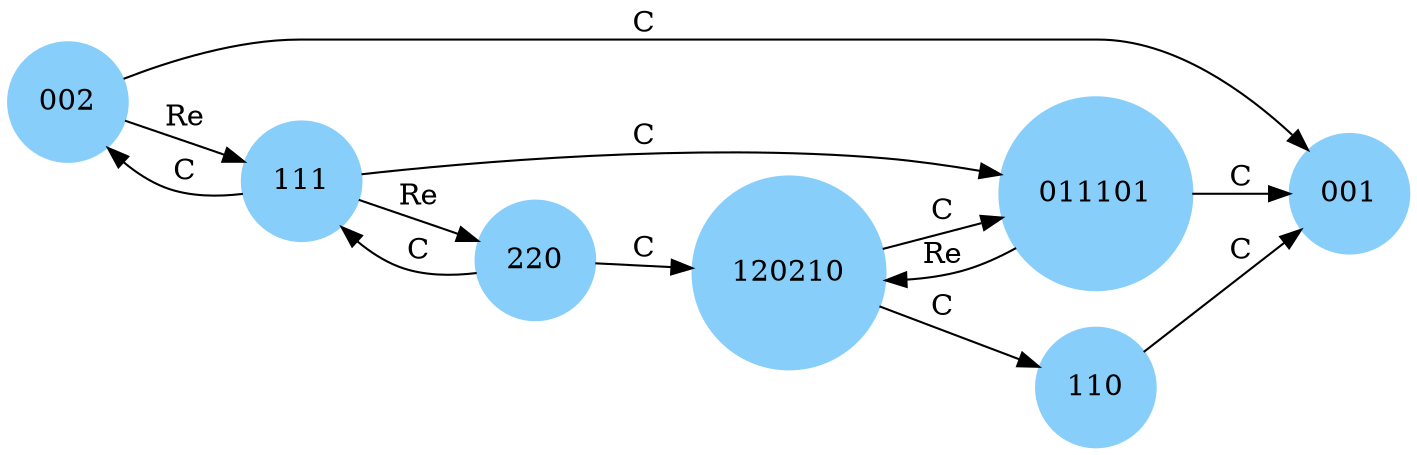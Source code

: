 digraph markov_chain {
	rankdir = LR
	node [shape = circle, style = filled, color = lightskyblue];
	002 -> 001 [ label = C ];
	002 -> 111 [ label = Re ];
	011101 -> 001 [ label = C ];
	011101 -> 120210 [ label = Re ];
	110 -> 001 [ label = C ];
	111 -> 002 [ label = C ];
	111 -> 011101 [ label = C ];
	111 -> 220 [ label = Re ];
	120210 -> 011101 [ label = C ];
	120210 -> 110 [ label = C ];
	220 -> 111 [ label = C ];
	220 -> 120210 [ label = C ];
}
